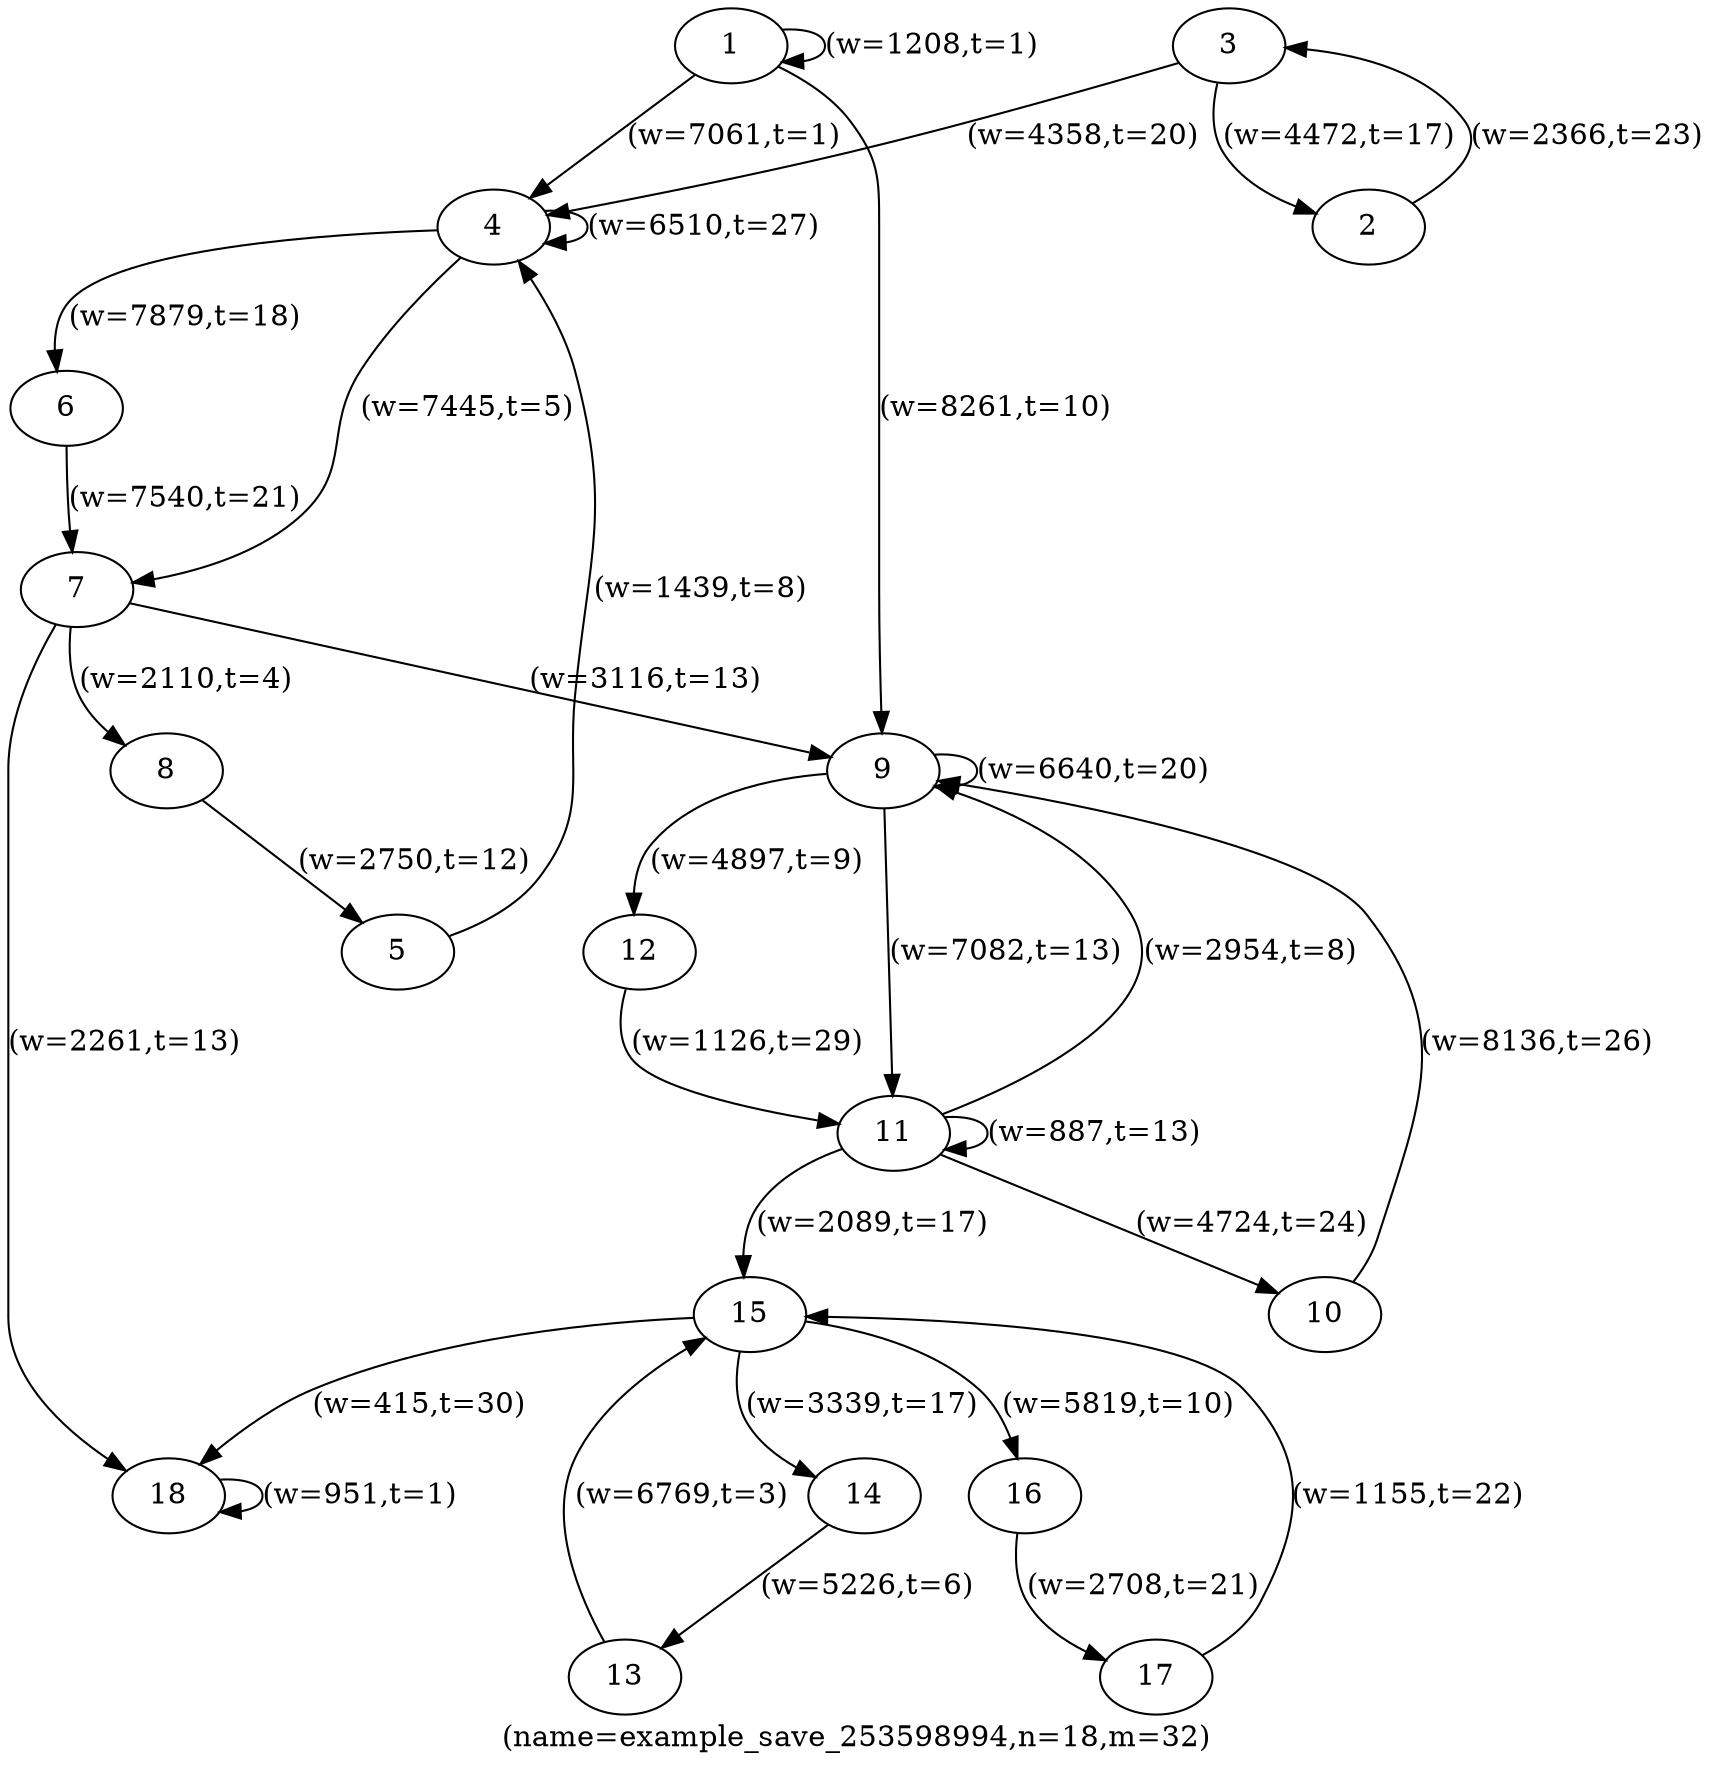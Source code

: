 digraph example_save_253598994 {
label="(name=example_save_253598994,n=18,m=32)";
	1 -> 1 [label="(w=1208,t=1)"];
	2 -> 3 [label="(w=2366,t=23)"];
	3 -> 2 [label="(w=4472,t=17)"];
	4 -> 4 [label="(w=6510,t=27)"];
	4 -> 6 [label="(w=7879,t=18)"];
	6 -> 7 [label="(w=7540,t=21)"];
	7 -> 8 [label="(w=2110,t=4)"];
	8 -> 5 [label="(w=2750,t=12)"];
	5 -> 4 [label="(w=1439,t=8)"];
	4 -> 7 [label="(w=7445,t=5)"];
	9 -> 9 [label="(w=6640,t=20)"];
	11 -> 11 [label="(w=887,t=13)"];
	9 -> 12 [label="(w=4897,t=9)"];
	9 -> 11 [label="(w=7082,t=13)"];
	12 -> 11 [label="(w=1126,t=29)"];
	11 -> 9 [label="(w=2954,t=8)"];
	11 -> 10 [label="(w=4724,t=24)"];
	10 -> 9 [label="(w=8136,t=26)"];
	13 -> 15 [label="(w=6769,t=3)"];
	14 -> 13 [label="(w=5226,t=6)"];
	15 -> 14 [label="(w=3339,t=17)"];
	15 -> 16 [label="(w=5819,t=10)"];
	17 -> 15 [label="(w=1155,t=22)"];
	16 -> 17 [label="(w=2708,t=21)"];
	18 -> 18 [label="(w=951,t=1)"];
	15 -> 18 [label="(w=415,t=30)"];
	11 -> 15 [label="(w=2089,t=17)"];
	7 -> 18 [label="(w=2261,t=13)"];
	7 -> 9 [label="(w=3116,t=13)"];
	1 -> 4 [label="(w=7061,t=1)"];
	1 -> 9 [label="(w=8261,t=10)"];
	3 -> 4 [label="(w=4358,t=20)"];
11 [label="11"];
7 [label="7"];
17 [label="17"];
2 [label="2"];
1 [label="1"];
18 [label="18"];
16 [label="16"];
13 [label="13"];
6 [label="6"];
3 [label="3"];
9 [label="9"];
12 [label="12"];
15 [label="15"];
14 [label="14"];
8 [label="8"];
4 [label="4"];
10 [label="10"];
5 [label="5"];
}
